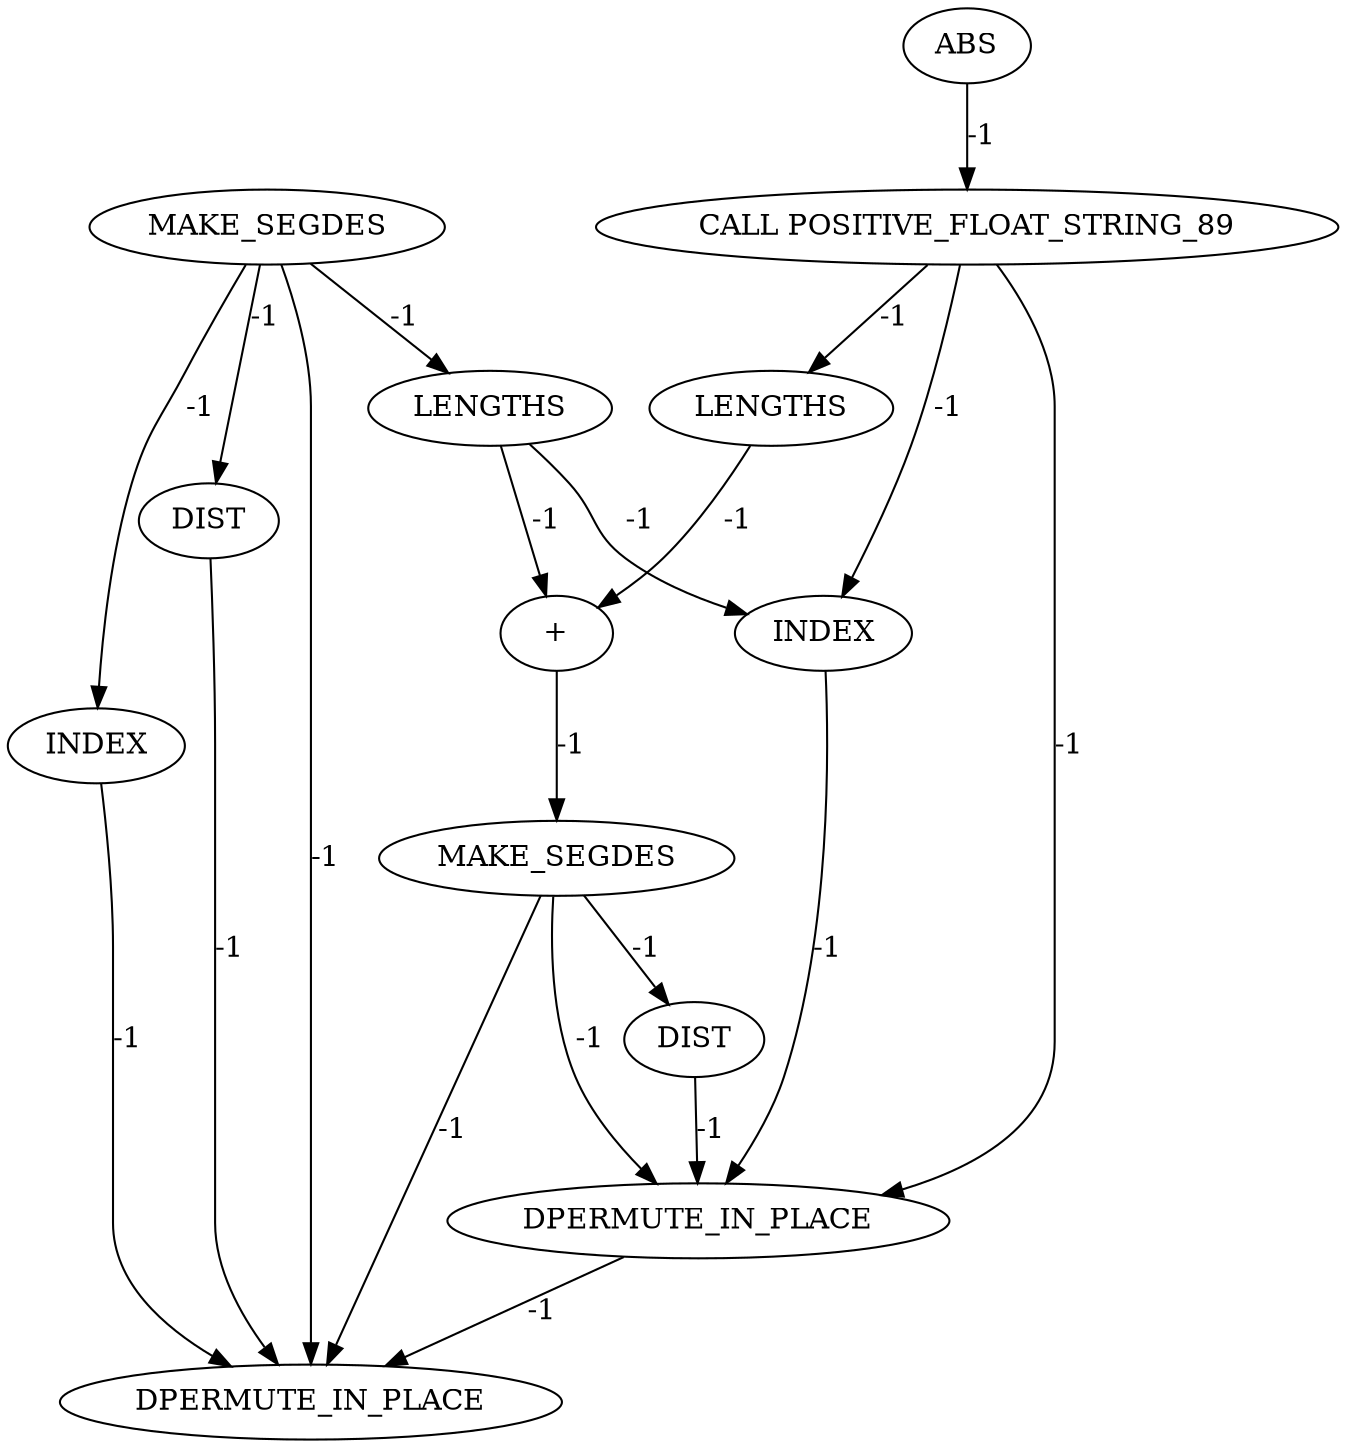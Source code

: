 digraph {
	maximal_independent_set_large_rl_INST_4290 [label=LENGTHS cost=0]
	maximal_independent_set_large_rl_INST_6000 [label=DPERMUTE_IN_PLACE cost=0]
	maximal_independent_set_large_rl_INST_1114 [label="CALL POSITIVE_FLOAT_STRING_89" cost=0]
	maximal_independent_set_large_rl_INST_4280 [label=INDEX cost=0]
	maximal_independent_set_large_rl_INST_4291 [label="+" cost=0]
	maximal_independent_set_large_rl_INST_4272 [label=LENGTHS cost=0]
	maximal_independent_set_large_rl_INST_1109 [label=ABS cost=0]
	maximal_independent_set_large_rl_INST_4251 [label=MAKE_SEGDES cost=0]
	maximal_independent_set_large_rl_INST_5999 [label=DPERMUTE_IN_PLACE cost=0]
	maximal_independent_set_large_rl_INST_4257 [label=DIST cost=0]
	maximal_independent_set_large_rl_INST_4268 [label=INDEX cost=0]
	maximal_independent_set_large_rl_INST_4296 [label=MAKE_SEGDES cost=0]
	maximal_independent_set_large_rl_INST_4302 [label=DIST cost=0]
	maximal_independent_set_large_rl_INST_4290 -> maximal_independent_set_large_rl_INST_4291 [label=-1 cost=-1]
	maximal_independent_set_large_rl_INST_1114 -> maximal_independent_set_large_rl_INST_4280 [label=-1 cost=-1]
	maximal_independent_set_large_rl_INST_1114 -> maximal_independent_set_large_rl_INST_4290 [label=-1 cost=-1]
	maximal_independent_set_large_rl_INST_1114 -> maximal_independent_set_large_rl_INST_5999 [label=-1 cost=-1]
	maximal_independent_set_large_rl_INST_4280 -> maximal_independent_set_large_rl_INST_5999 [label=-1 cost=-1]
	maximal_independent_set_large_rl_INST_4291 -> maximal_independent_set_large_rl_INST_4296 [label=-1 cost=-1]
	maximal_independent_set_large_rl_INST_4272 -> maximal_independent_set_large_rl_INST_4280 [label=-1 cost=-1]
	maximal_independent_set_large_rl_INST_4272 -> maximal_independent_set_large_rl_INST_4291 [label=-1 cost=-1]
	maximal_independent_set_large_rl_INST_1109 -> maximal_independent_set_large_rl_INST_1114 [label=-1 cost=-1]
	maximal_independent_set_large_rl_INST_4251 -> maximal_independent_set_large_rl_INST_4257 [label=-1 cost=-1]
	maximal_independent_set_large_rl_INST_4251 -> maximal_independent_set_large_rl_INST_4268 [label=-1 cost=-1]
	maximal_independent_set_large_rl_INST_4251 -> maximal_independent_set_large_rl_INST_4272 [label=-1 cost=-1]
	maximal_independent_set_large_rl_INST_4251 -> maximal_independent_set_large_rl_INST_6000 [label=-1 cost=-1]
	maximal_independent_set_large_rl_INST_5999 -> maximal_independent_set_large_rl_INST_6000 [label=-1 cost=-1]
	maximal_independent_set_large_rl_INST_4257 -> maximal_independent_set_large_rl_INST_6000 [label=-1 cost=-1]
	maximal_independent_set_large_rl_INST_4268 -> maximal_independent_set_large_rl_INST_6000 [label=-1 cost=-1]
	maximal_independent_set_large_rl_INST_4296 -> maximal_independent_set_large_rl_INST_4302 [label=-1 cost=-1]
	maximal_independent_set_large_rl_INST_4296 -> maximal_independent_set_large_rl_INST_5999 [label=-1 cost=-1]
	maximal_independent_set_large_rl_INST_4296 -> maximal_independent_set_large_rl_INST_6000 [label=-1 cost=-1]
	maximal_independent_set_large_rl_INST_4302 -> maximal_independent_set_large_rl_INST_5999 [label=-1 cost=-1]
}
